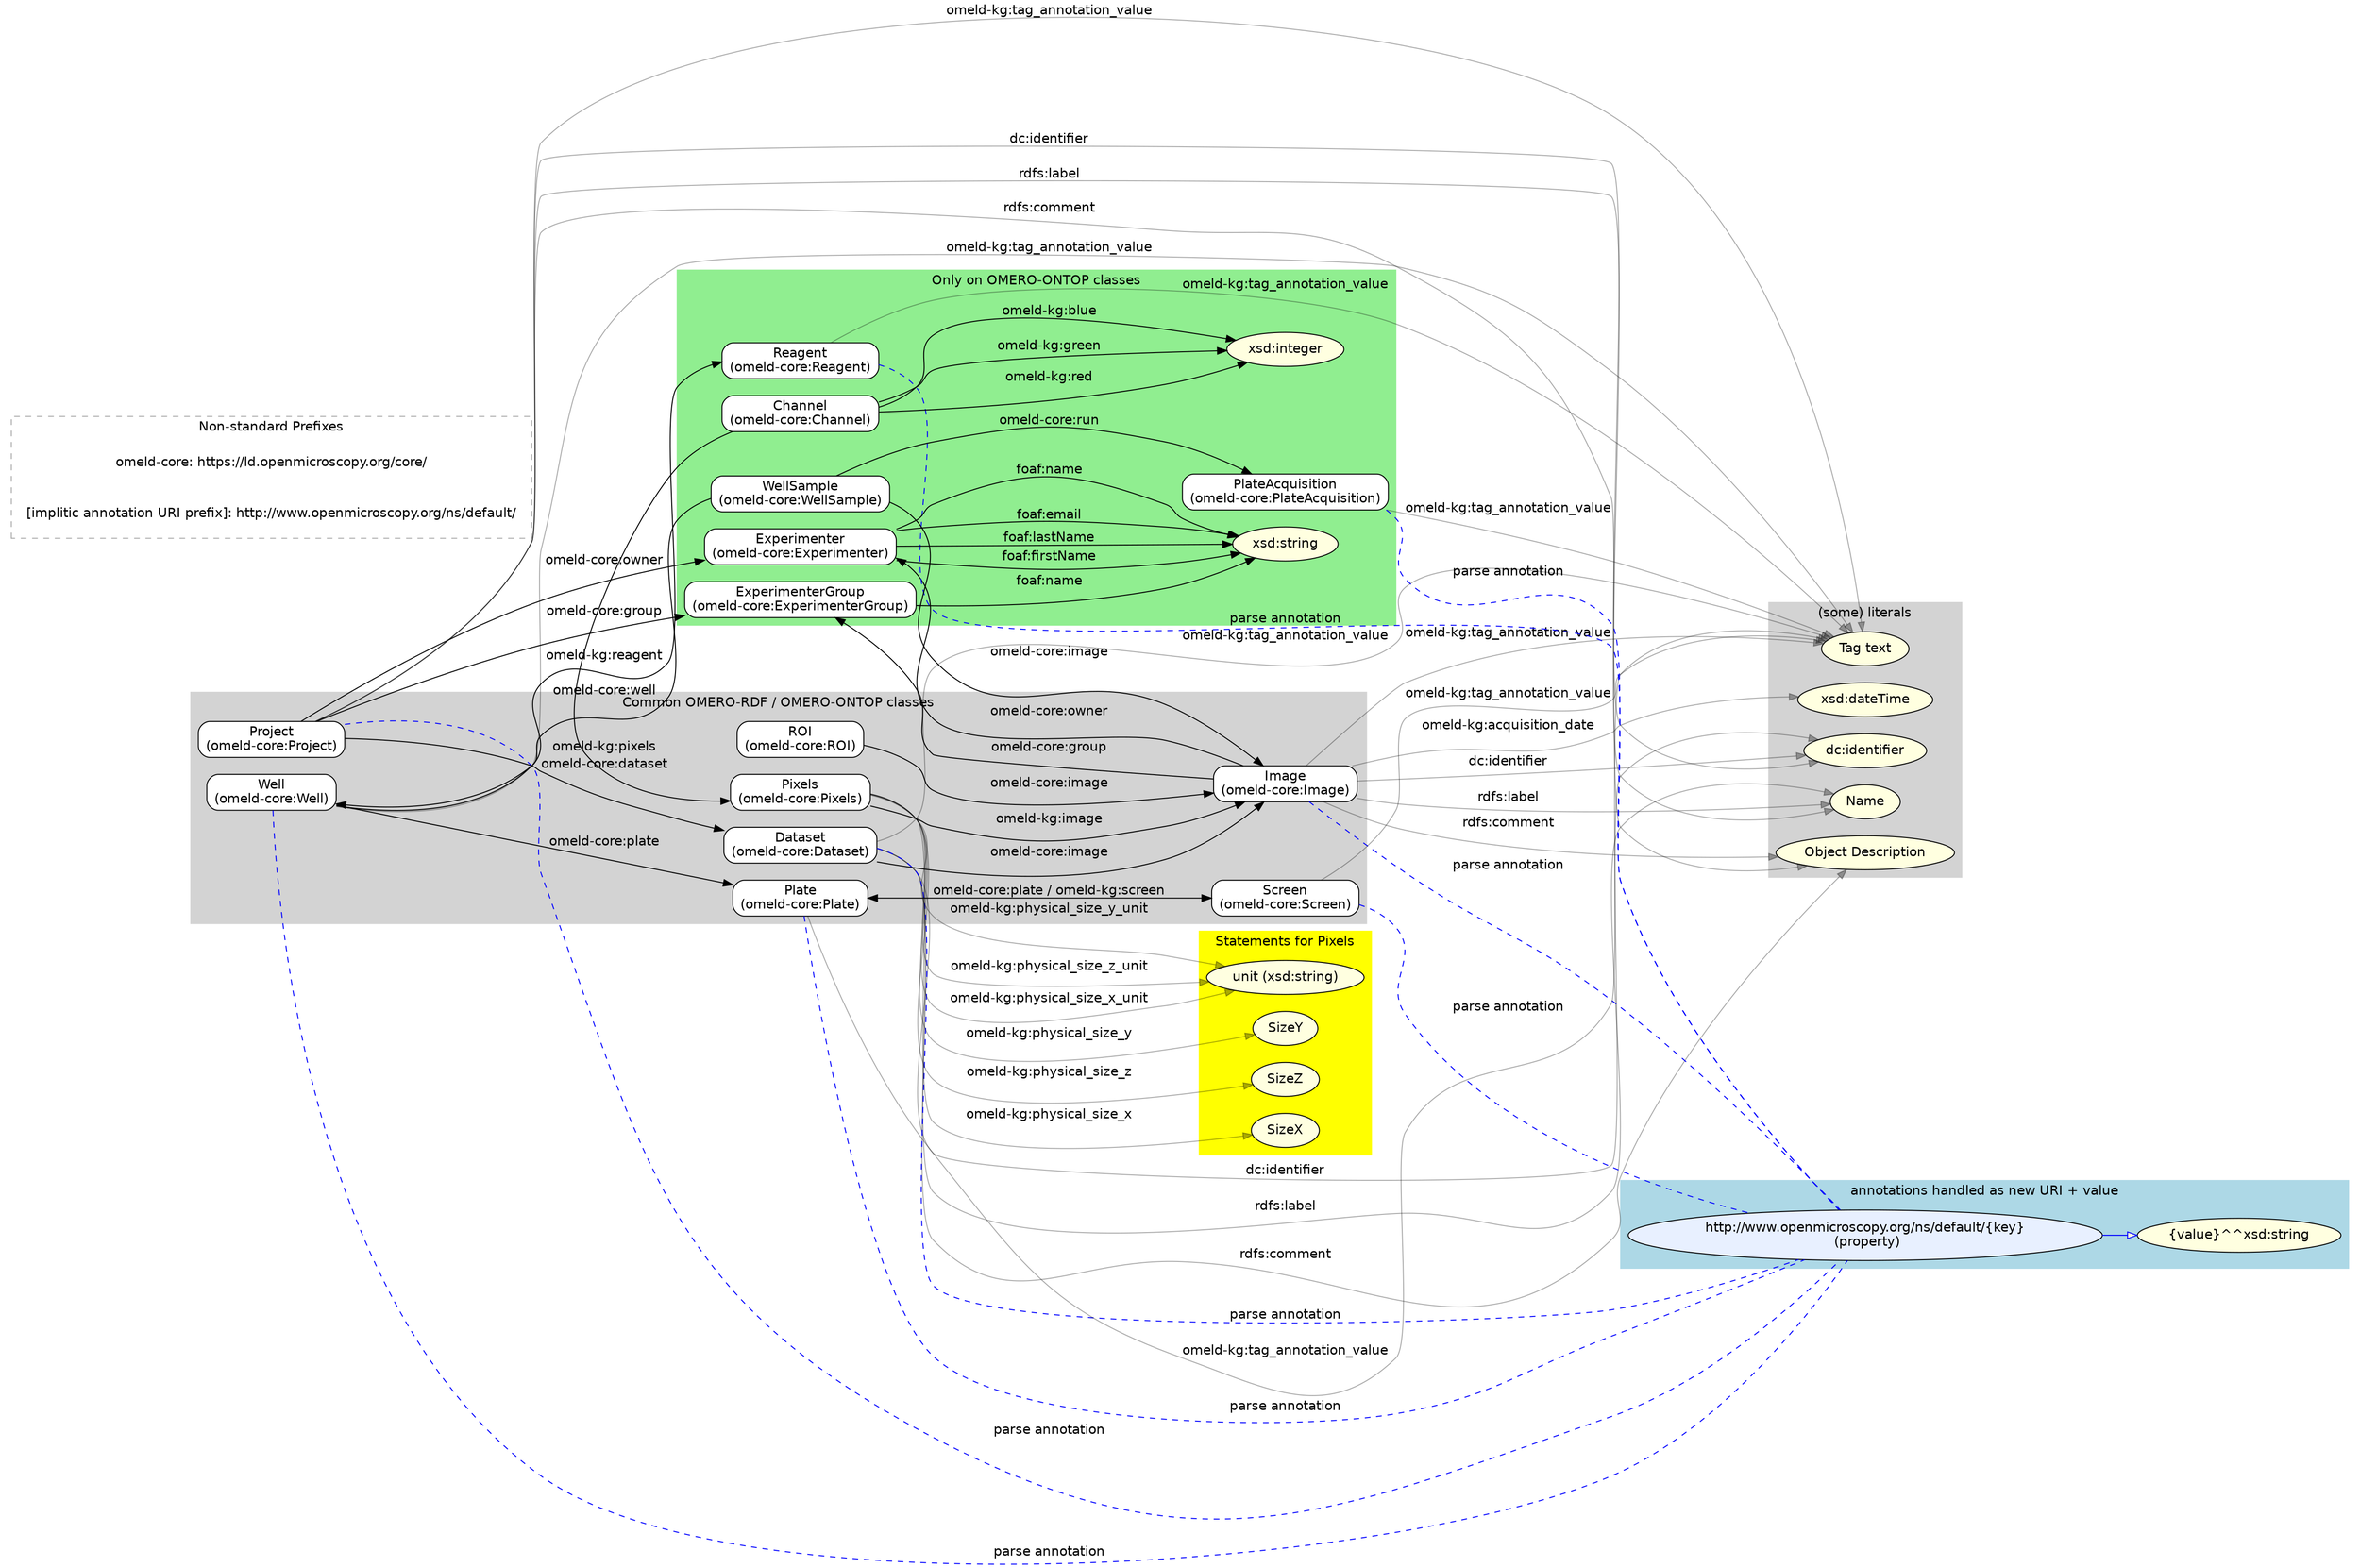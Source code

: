 // BUILT UPON BASELINE BY CHAT GPT - 5
// NEEDS MORE REVIEWS
digraph OMERO_OBDA_BEAUTIFUL {
    rankdir = LR;
    fontname = "Helvetica";
    
    // --- Defaults ---
    node [fontname = "Helvetica";];
    edge [fontname = "Helvetica";];
    graph [splines = true; overlap = false; bgcolor = "white";];
    
    // =========================
    // Core entity classes
    // =========================
    subgraph cluster_entities {
        label = "Common OMERO-RDF / OMERO-ONTOP classes";
        style = filled;
        color = lightgrey;
        
        Project [label = "Project\n(omeld-core:Project)";shape = box;style = "rounded,filled";fillcolor = white;];
        Dataset [label = "Dataset\n(omeld-core:Dataset)";shape = box;style = "rounded,filled";fillcolor = white;];
        Image [label = "Image\n(omeld-core:Image)";shape = box;style = "rounded,filled";fillcolor = white;];
        Pixels [label = "Pixels\n(omeld-core:Pixels)";shape = box;style = "rounded,filled";fillcolor = white;];
        ROI [label = "ROI\n(omeld-core:ROI)";shape = box;style = "rounded,filled";fillcolor = white;];
        Screen [label = "Screen\n(omeld-core:Screen)";shape = box;style = "rounded,filled";fillcolor = white;];
        Plate [label = "Plate\n(omeld-core:Plate)";shape = box;style = "rounded,filled";fillcolor = white;];
        Well [label = "Well\n(omeld-core:Well)";shape = box;style = "rounded,filled";fillcolor = white;];
    }
    // Tags flattened as literals
    
    edge [color = "#00000055";];
    Dataset -> "Tag text" [label = "omeld-kg:tag_annotation_value";];
    Image -> "Tag text" [label = "omeld-kg:tag_annotation_value";];
    Project -> "Tag text" [label = "omeld-kg:tag_annotation_value";];
    Screen -> "Tag text" [label = "omeld-kg:tag_annotation_value";];
    Plate -> "Tag text" [label = "omeld-kg:tag_annotation_value";];
    PlateAcq -> "Tag text" [label = "omeld-kg:tag_annotation_value";];
    Reagent -> "Tag text" [label = "omeld-kg:tag_annotation_value";];
    Well -> "Tag text" [label = "omeld-kg:tag_annotation_value";];
    edge [color = "#000000";];
    
    subgraph cluster_entities_2 {
        label = "Only on OMERO-ONTOP classes";
        style = filled;
        color = lightgreen;
        
        Channel [label = "Channel\n(omeld-core:Channel)";shape = box;style = "rounded,filled";fillcolor = white;];
        WellSample [label = "WellSample\n(omeld-core:WellSample)";shape = box;style = "rounded,filled";fillcolor = white;];
        PlateAcq [label = "PlateAcquisition\n(omeld-core:PlateAcquisition)";shape = box;style = "rounded,filled";fillcolor = white;];
        Reagent [label = "Reagent\n(omeld-core:Reagent)";shape = box;style = "rounded,filled";fillcolor = white;];
        Expmtr [label = "Experimenter\n(omeld-core:Experimenter)";shape = box;style = "rounded,filled";fillcolor = white;];
        ExpGrp [label = "ExperimenterGroup\n(omeld-core:ExperimenterGroup)";shape = box;style = "rounded,filled";fillcolor = white;];
        
        
        
        Channel -> "xsd:integer" [label = "omeld-kg:red";];
        Channel -> "xsd:integer" [label = "omeld-kg:green";];
        Channel -> "xsd:integer" [label = "omeld-kg:blue";];
        "xsd:integer" [shape = ellipse;style = "filled";fillcolor = "lightyellow";];
        "xsd:string" [shape = ellipse;style = filled;fillcolor = lightyellow;];
    }
    
    // =========================
    // Structural relationships
    // =========================
    // Datasets & Images
    Dataset -> Image [label = "omeld-core:image";];
    
    // Projects ↔ Datasets
    Project -> Dataset [label = "omeld-core:dataset";];
    
    // Pixels / Image / ROI / Channel
    Pixels -> Image [label = "omeld-kg:image";];
    ROI -> Image [label = "omeld-core:image";];
    Channel -> Pixels [label = "omeld-kg:pixels";];
    
    // Screens, Plates, Wells
    Well -> Plate [label = "omeld-core:plate";];
    // Plate ↔ Screen (both directions exist in mappings)
    Plate -> Screen [dir = both; label = "omeld-core:plate / omeld-kg:screen";];
    
    // WellSample joins
    WellSample -> Well [label = "omeld-core:well";];
    WellSample -> PlateAcq [label = "omeld-core:run";];
    WellSample -> Image [label = "omeld-core:image";];
    
    // Reagents linked from Wells
    Well -> Reagent [label = "omeld-kg:reagent";];
    
    // Ownership & Group (pattern shown on representative nodes)
    Project -> Expmtr [label = "omeld-core:owner";];
    Project -> ExpGrp [label = "omeld-core:group";];
    
    ExpGrp -> "xsd:string" [label = "foaf:name";];
    
    Expmtr -> "xsd:string" [label = "foaf:firstName";];
    Expmtr -> "xsd:string" [label = "foaf:lastName";];
    Expmtr -> "xsd:string" [label = "foaf:email";];
    Expmtr -> "xsd:string" [label = "foaf:name";];
    
    
    Image -> Expmtr [label = "omeld-core:owner";];
    Image -> ExpGrp [label = "omeld-core:group";];
    
    // =========================
    // Metadata literals (representative)
    // =========================
    edge [color = "#00000055";];
    Project -> "dc:identifier" [label = "dc:identifier";];
    Project -> "Name" [label = "rdfs:label";];
    Project -> "Object Description" [label = "rdfs:comment";];
    
    Dataset -> "dc:identifier" [label = "dc:identifier";];
    Dataset -> "Name" [label = "rdfs:label";];
    Dataset -> "Object Description" [label = "rdfs:comment";];
    
    Image -> "dc:identifier" [label = "dc:identifier";];
    Image -> "Name" [label = "rdfs:label";];
    Image -> "Object Description" [label = "rdfs:comment";];
    Image -> "xsd:dateTime" [label = "omeld-kg:acquisition_date";];
    edge [color = "#000000";];
    
    subgraph cluster_direct_literals {
        label = "(some) literals";
        style = filled;
        color = lightgray;
        
        "Name" [shape = ellipse;style = filled;fillcolor = lightyellow;];
        "Object Description" [shape = ellipse;style = filled;fillcolor = lightyellow;];
        "dc:identifier" [shape = ellipse;style = filled;fillcolor = lightyellow;];
        "Tag text" [shape = ellipse;style = "filled";fillcolor = "lightyellow";];
        "xsd:dateTime" [shape = ellipse;style = "filled";fillcolor = "lightyellow";];
    }
    
    
    
    
    subgraph cluster_pixels {
        label = "Statements for Pixels";
        style = filled;
        color = yellow;
        
        edge [color = "#00000055";];
        Pixels -> "SizeX" [label = "omeld-kg:physical_size_x";];
        Pixels -> "unit (xsd:string)" [label = "omeld-kg:physical_size_x_unit";];
        Pixels -> "SizeY" [label = "omeld-kg:physical_size_y";];
        Pixels -> "unit (xsd:string)" [label = "omeld-kg:physical_size_y_unit";];
        Pixels -> "SizeZ" [label = "omeld-kg:physical_size_z";];
        Pixels -> "unit (xsd:string)" [label = "omeld-kg:physical_size_z_unit";];
        edge [color = "#000000";];
        
        "unit (xsd:string)" [shape = ellipse;style = filled;fillcolor = lightyellow;];
        "SizeX" [shape = ellipse;style = filled;fillcolor = lightyellow;];
        "SizeY" [shape = ellipse;style = filled;fillcolor = lightyellow;];
        "SizeZ" [shape = ellipse;style = filled;fillcolor = lightyellow;];
    }
    
    
    // =========================
    // Flattened annotations (blue edges)
    // =========================
    edge [color = blue;];
    // Key–value annotations become dynamic predicates <namespace/key> with literal values.
    Project -> "KV handling" [label = "parse annotation"; style = "dashed"; arrowhead = "none";];
    Dataset -> "KV handling" [label = "parse annotation"; style = "dashed"; arrowhead = "none";];
    Image -> "KV handling" [label = "parse annotation"; style = "dashed"; arrowhead = "none";];
    Screen -> "KV handling" [label = "parse annotation"; style = "dashed"; arrowhead = "none";];
    Plate -> "KV handling" [label = "parse annotation"; style = "dashed"; arrowhead = "none";];
    PlateAcq -> "KV handling" [label = "parse annotation"; style = "dashed"; arrowhead = "none";];
    Well -> "KV handling" [label = "parse annotation"; style = "dashed"; arrowhead = "none";];
    Reagent -> "KV handling" [label = "parse annotation"; style = "dashed"; arrowhead = "none";];
    
    
    
    subgraph cluster_annotation {
        label = "annotations handled as new URI + value";
        color = lightblue;
        style = filled;
        
        // Style for flattened annotation literal targets
        "KV handling" [shape = ellipse;style = "filled";fillcolor = "#e8f0ff";label = "http://www.openmicroscopy.org/ns/default/{key}\n (property)";];
        
        "KV handling" -> "{value}^^xsd:string" [shape = ellipse; style = "filled"; fillcolor = "lightyellow";];
        
        "{value}^^xsd:string" [shape = ellipse;style = "filled";fillcolor = "lightyellow";];
    }
    // Reset edge color
    edge [color = black;];
    
    // =========================
    // Prefix legend (compact)
    // =========================
    
    
    subgraph cluster_prefixes {
        label = "Non-standard Prefixes";
        style = dashed;
        color = "#aaaaaa";
        
        pref3 [shape = plaintext;label = "omeld-core: https://ld.openmicroscopy.org/core/";];
        pref4 [shape = plaintext;label = "omeld-kg: https://ld.openmicroscopy.org/omekg#";];
        pref4 [shape = plaintext;label = "[implitic annotation URI prefix]: http://www.openmicroscopy.org/ns/default/";];
    }
}